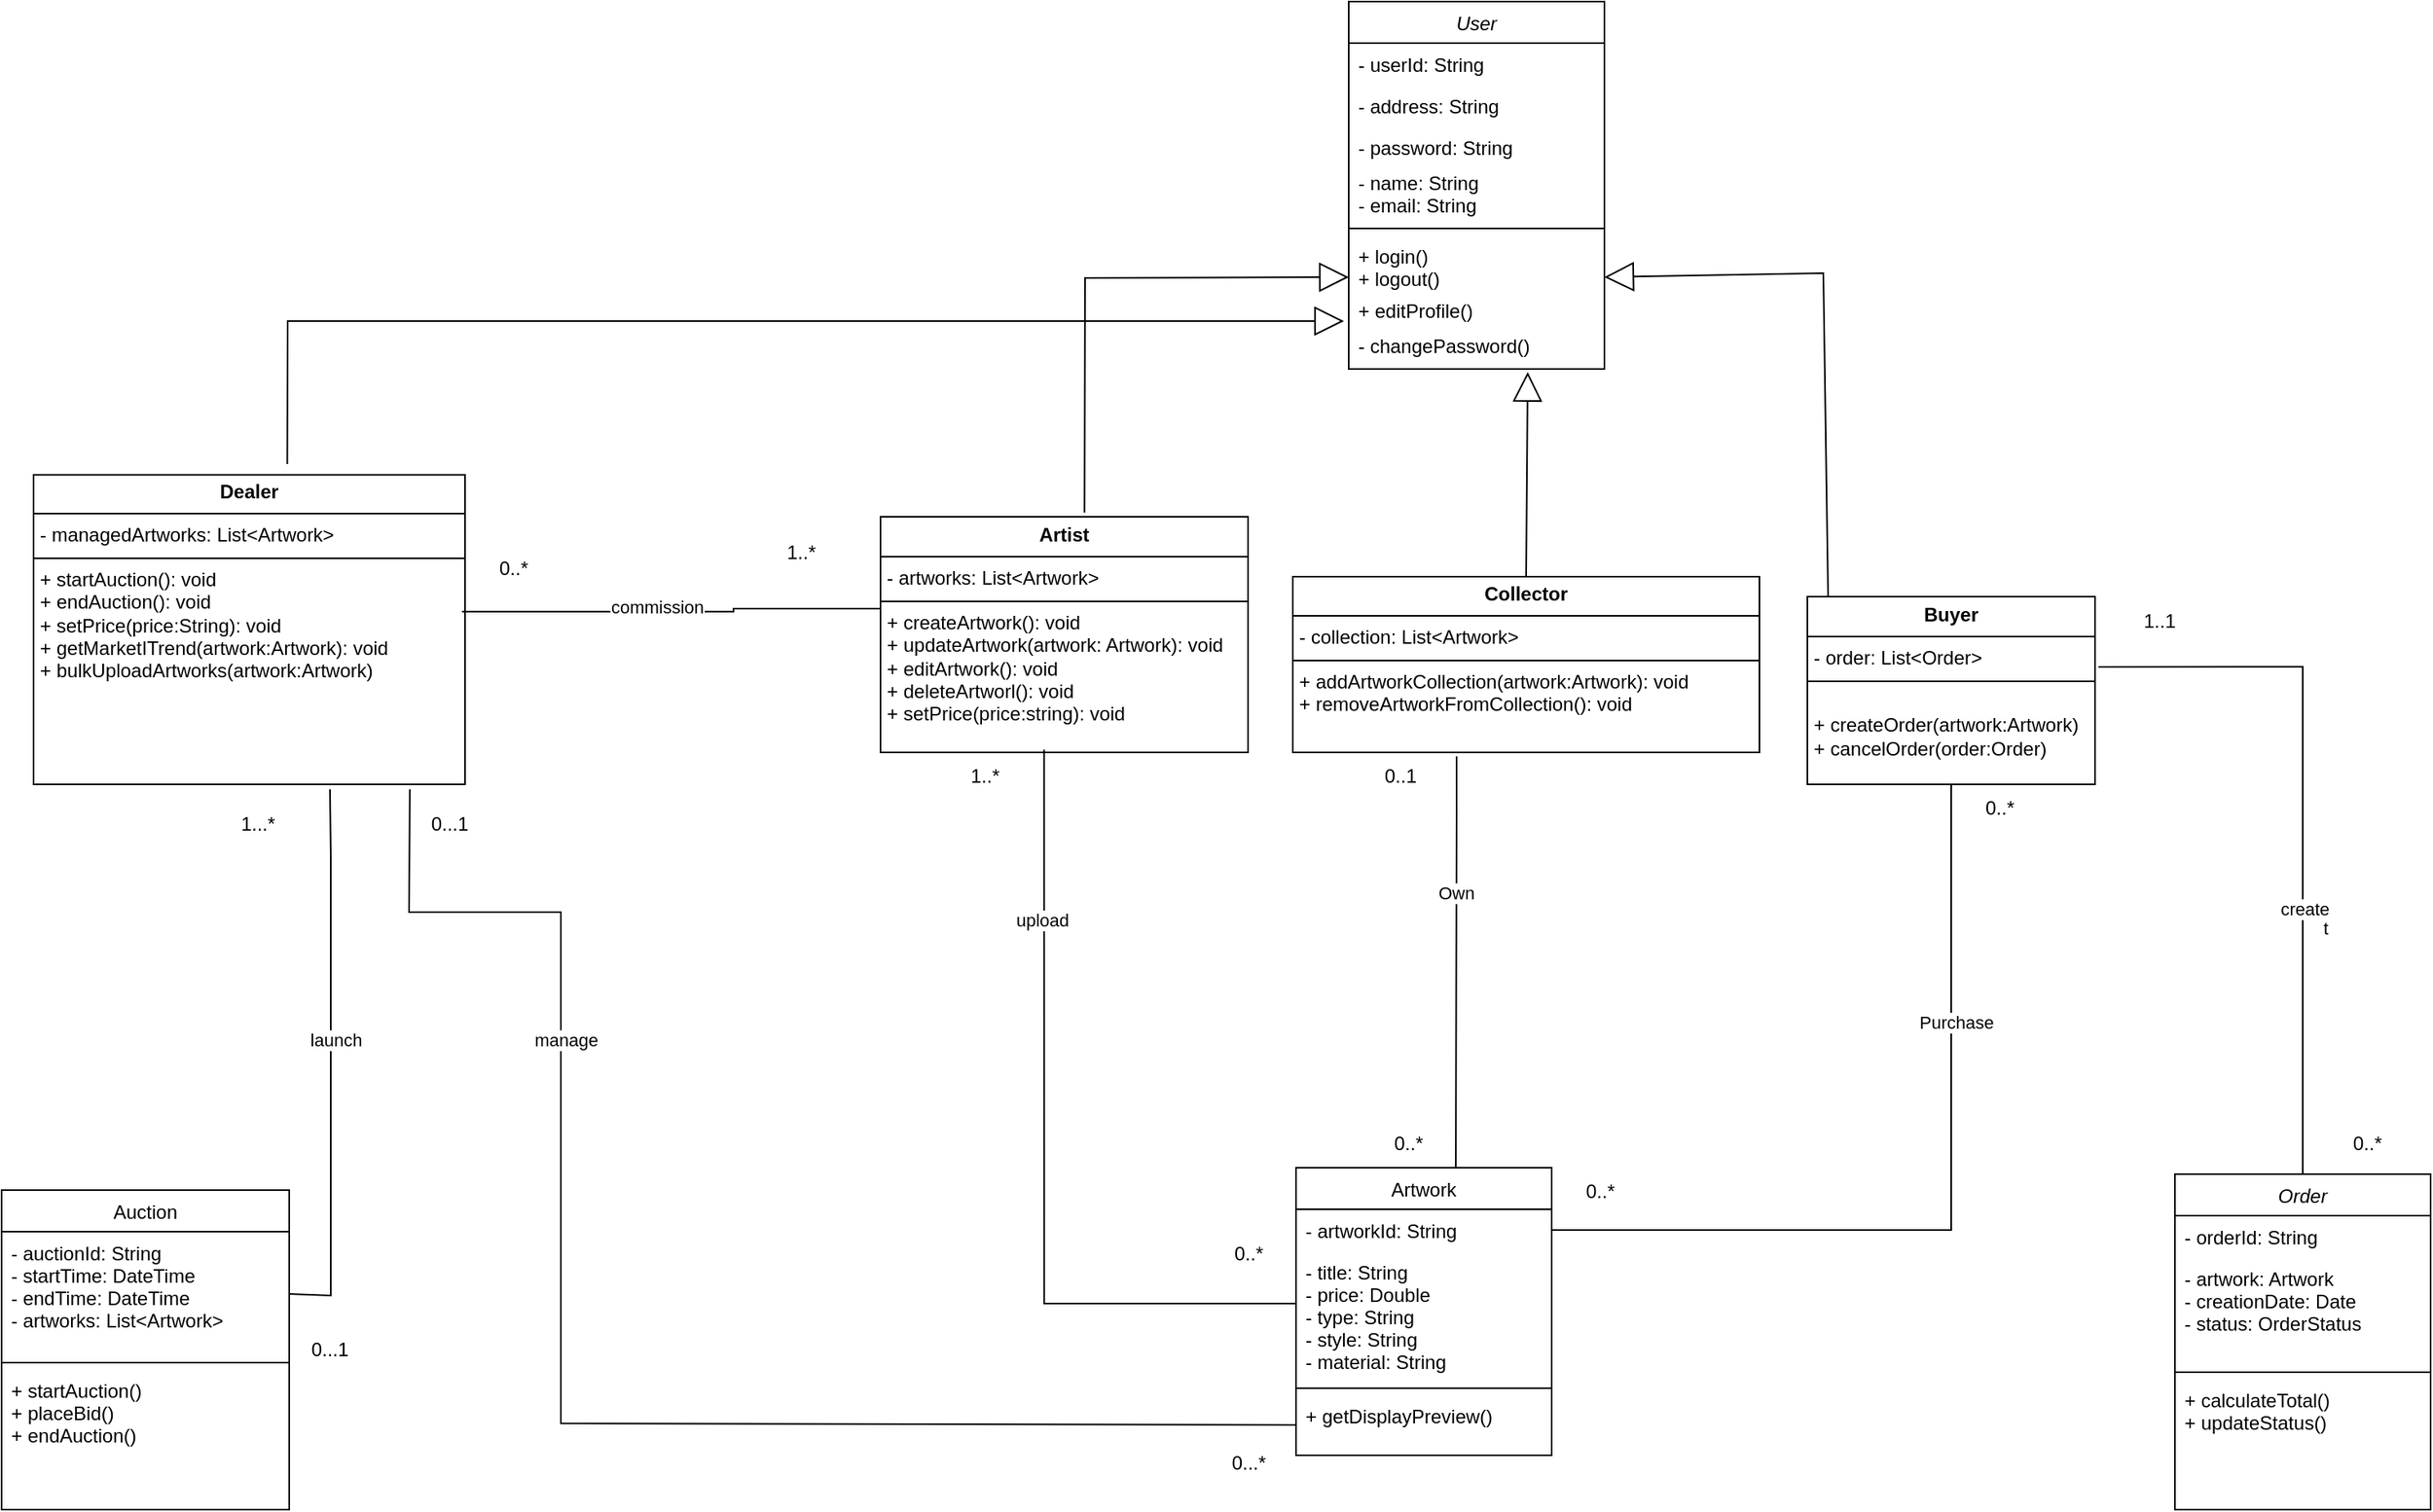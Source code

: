 <mxfile version="26.1.1">
  <diagram name="Page-1" id="_i2caKAqlhlhdCFNzGs2">
    <mxGraphModel dx="1967" dy="2251" grid="1" gridSize="10" guides="1" tooltips="1" connect="1" arrows="1" fold="1" page="1" pageScale="1" pageWidth="827" pageHeight="1169" math="0" shadow="0">
      <root>
        <mxCell id="0" />
        <mxCell id="1" parent="0" />
        <mxCell id="_7y4VYyPmJuWefhpFufa-1" value="User" style="swimlane;fontStyle=2;align=center;verticalAlign=top;childLayout=stackLayout;horizontal=1;startSize=26;horizontalStack=0;resizeParent=1;resizeLast=0;collapsible=1;marginBottom=0;rounded=0;shadow=0;strokeWidth=1;" vertex="1" parent="1">
          <mxGeometry x="333" y="-80" width="160" height="230" as="geometry" />
        </mxCell>
        <mxCell id="_7y4VYyPmJuWefhpFufa-2" value="- userId: String" style="text;align=left;verticalAlign=top;spacingLeft=4;spacingRight=4;overflow=hidden;rotatable=0;points=[[0,0.5],[1,0.5]];portConstraint=eastwest;" vertex="1" parent="_7y4VYyPmJuWefhpFufa-1">
          <mxGeometry y="26" width="160" height="26" as="geometry" />
        </mxCell>
        <mxCell id="_7y4VYyPmJuWefhpFufa-51" value="- address: String" style="text;align=left;verticalAlign=top;spacingLeft=4;spacingRight=4;overflow=hidden;rotatable=0;points=[[0,0.5],[1,0.5]];portConstraint=eastwest;" vertex="1" parent="_7y4VYyPmJuWefhpFufa-1">
          <mxGeometry y="52" width="160" height="26" as="geometry" />
        </mxCell>
        <mxCell id="_7y4VYyPmJuWefhpFufa-53" value="- password: String" style="text;align=left;verticalAlign=top;spacingLeft=4;spacingRight=4;overflow=hidden;rotatable=0;points=[[0,0.5],[1,0.5]];portConstraint=eastwest;" vertex="1" parent="_7y4VYyPmJuWefhpFufa-1">
          <mxGeometry y="78" width="160" height="22" as="geometry" />
        </mxCell>
        <mxCell id="_7y4VYyPmJuWefhpFufa-3" value="- name: String&#xa;- email: String&#xa;" style="text;align=left;verticalAlign=top;spacingLeft=4;spacingRight=4;overflow=hidden;rotatable=0;points=[[0,0.5],[1,0.5]];portConstraint=eastwest;" vertex="1" parent="_7y4VYyPmJuWefhpFufa-1">
          <mxGeometry y="100" width="160" height="38" as="geometry" />
        </mxCell>
        <mxCell id="_7y4VYyPmJuWefhpFufa-4" value="" style="line;html=1;strokeWidth=1;align=left;verticalAlign=middle;spacingTop=-1;spacingLeft=3;spacingRight=3;rotatable=0;labelPosition=right;points=[];portConstraint=eastwest;" vertex="1" parent="_7y4VYyPmJuWefhpFufa-1">
          <mxGeometry y="138" width="160" height="8" as="geometry" />
        </mxCell>
        <mxCell id="_7y4VYyPmJuWefhpFufa-5" value="+ login()&#xa;+ logout()" style="text;align=left;verticalAlign=top;spacingLeft=4;spacingRight=4;overflow=hidden;rotatable=0;points=[[0,0.5],[1,0.5]];portConstraint=eastwest;" vertex="1" parent="_7y4VYyPmJuWefhpFufa-1">
          <mxGeometry y="146" width="160" height="34" as="geometry" />
        </mxCell>
        <mxCell id="_7y4VYyPmJuWefhpFufa-52" value="+ editProfile()" style="text;align=left;verticalAlign=top;spacingLeft=4;spacingRight=4;overflow=hidden;rotatable=0;points=[[0,0.5],[1,0.5]];portConstraint=eastwest;" vertex="1" parent="_7y4VYyPmJuWefhpFufa-1">
          <mxGeometry y="180" width="160" height="22" as="geometry" />
        </mxCell>
        <mxCell id="_7y4VYyPmJuWefhpFufa-54" value="- changePassword()" style="text;align=left;verticalAlign=top;spacingLeft=4;spacingRight=4;overflow=hidden;rotatable=0;points=[[0,0.5],[1,0.5]];portConstraint=eastwest;" vertex="1" parent="_7y4VYyPmJuWefhpFufa-1">
          <mxGeometry y="202" width="160" height="22" as="geometry" />
        </mxCell>
        <mxCell id="_7y4VYyPmJuWefhpFufa-15" value="Artwork" style="swimlane;fontStyle=0;align=center;verticalAlign=top;childLayout=stackLayout;horizontal=1;startSize=26;horizontalStack=0;resizeParent=1;resizeLast=0;collapsible=1;marginBottom=0;rounded=0;shadow=0;strokeWidth=1;" vertex="1" parent="1">
          <mxGeometry x="300" y="650" width="160" height="180" as="geometry" />
        </mxCell>
        <mxCell id="_7y4VYyPmJuWefhpFufa-16" value="- artworkId: String" style="text;align=left;verticalAlign=top;spacingLeft=4;spacingRight=4;overflow=hidden;rotatable=0;points=[[0,0.5],[1,0.5]];portConstraint=eastwest;" vertex="1" parent="_7y4VYyPmJuWefhpFufa-15">
          <mxGeometry y="26" width="160" height="26" as="geometry" />
        </mxCell>
        <mxCell id="_7y4VYyPmJuWefhpFufa-17" value="- title: String&#xa;- price: Double&#xa;- type: String&#xa;- style: String&#xa;- material: String" style="text;align=left;verticalAlign=top;spacingLeft=4;spacingRight=4;overflow=hidden;rotatable=0;points=[[0,0.5],[1,0.5]];portConstraint=eastwest;" vertex="1" parent="_7y4VYyPmJuWefhpFufa-15">
          <mxGeometry y="52" width="160" height="82" as="geometry" />
        </mxCell>
        <mxCell id="_7y4VYyPmJuWefhpFufa-18" value="" style="line;html=1;strokeWidth=1;align=left;verticalAlign=middle;spacingTop=-1;spacingLeft=3;spacingRight=3;rotatable=0;labelPosition=right;points=[];portConstraint=eastwest;" vertex="1" parent="_7y4VYyPmJuWefhpFufa-15">
          <mxGeometry y="134" width="160" height="8" as="geometry" />
        </mxCell>
        <mxCell id="_7y4VYyPmJuWefhpFufa-19" value="+ getDisplayPreview()" style="text;align=left;verticalAlign=top;spacingLeft=4;spacingRight=4;overflow=hidden;rotatable=0;points=[[0,0.5],[1,0.5]];portConstraint=eastwest;" vertex="1" parent="_7y4VYyPmJuWefhpFufa-15">
          <mxGeometry y="142" width="160" height="38" as="geometry" />
        </mxCell>
        <mxCell id="_7y4VYyPmJuWefhpFufa-29" value="" style="endArrow=none;html=1;endSize=12;startArrow=none;startSize=14;startFill=0;edgeStyle=orthogonalEdgeStyle;align=center;verticalAlign=bottom;endFill=0;rounded=0;exitX=0.351;exitY=1.023;exitDx=0;exitDy=0;exitPerimeter=0;" edge="1" parent="1" source="_7y4VYyPmJuWefhpFufa-61" target="_7y4VYyPmJuWefhpFufa-15">
          <mxGeometry relative="1" as="geometry">
            <mxPoint x="380" y="410" as="sourcePoint" />
            <mxPoint x="380" y="600" as="targetPoint" />
            <Array as="points">
              <mxPoint x="400" y="430" />
              <mxPoint x="400" y="430" />
            </Array>
          </mxGeometry>
        </mxCell>
        <mxCell id="_7y4VYyPmJuWefhpFufa-74" value="Own" style="edgeLabel;html=1;align=center;verticalAlign=middle;resizable=0;points=[];" vertex="1" connectable="0" parent="_7y4VYyPmJuWefhpFufa-29">
          <mxGeometry x="-0.328" relative="1" as="geometry">
            <mxPoint y="-1" as="offset" />
          </mxGeometry>
        </mxCell>
        <mxCell id="_7y4VYyPmJuWefhpFufa-31" value="0..1" style="text;html=1;align=center;verticalAlign=middle;resizable=0;points [];autosize=1;strokeColor=none;fillColor=none;" vertex="1" parent="1">
          <mxGeometry x="345" y="390" width="40" height="30" as="geometry" />
        </mxCell>
        <mxCell id="_7y4VYyPmJuWefhpFufa-32" value="0..*" style="text;html=1;align=center;verticalAlign=middle;resizable=0;points=[];autosize=1;strokeColor=none;fillColor=none;" vertex="1" parent="1">
          <mxGeometry x="350" y="620" width="40" height="30" as="geometry" />
        </mxCell>
        <mxCell id="_7y4VYyPmJuWefhpFufa-34" value="Order" style="swimlane;fontStyle=2;align=center;verticalAlign=top;childLayout=stackLayout;horizontal=1;startSize=26;horizontalStack=0;resizeParent=1;resizeLast=0;collapsible=1;marginBottom=0;rounded=0;shadow=0;strokeWidth=1;" vertex="1" parent="1">
          <mxGeometry x="850" y="654" width="160" height="210" as="geometry" />
        </mxCell>
        <mxCell id="_7y4VYyPmJuWefhpFufa-35" value="- orderId: String" style="text;align=left;verticalAlign=top;spacingLeft=4;spacingRight=4;overflow=hidden;rotatable=0;points=[[0,0.5],[1,0.5]];portConstraint=eastwest;" vertex="1" parent="_7y4VYyPmJuWefhpFufa-34">
          <mxGeometry y="26" width="160" height="26" as="geometry" />
        </mxCell>
        <mxCell id="_7y4VYyPmJuWefhpFufa-36" value="- artwork: Artwork&#xa;- creationDate: Date&#xa;- status: OrderStatus" style="text;align=left;verticalAlign=top;spacingLeft=4;spacingRight=4;overflow=hidden;rotatable=0;points=[[0,0.5],[1,0.5]];portConstraint=eastwest;" vertex="1" parent="_7y4VYyPmJuWefhpFufa-34">
          <mxGeometry y="52" width="160" height="68" as="geometry" />
        </mxCell>
        <mxCell id="_7y4VYyPmJuWefhpFufa-37" value="" style="line;html=1;strokeWidth=1;align=left;verticalAlign=middle;spacingTop=-1;spacingLeft=3;spacingRight=3;rotatable=0;labelPosition=right;points=[];portConstraint=eastwest;" vertex="1" parent="_7y4VYyPmJuWefhpFufa-34">
          <mxGeometry y="120" width="160" height="8" as="geometry" />
        </mxCell>
        <mxCell id="_7y4VYyPmJuWefhpFufa-38" value="+ calculateTotal()&#xa;+ updateStatus()" style="text;align=left;verticalAlign=top;spacingLeft=4;spacingRight=4;overflow=hidden;rotatable=0;points=[[0,0.5],[1,0.5]];portConstraint=eastwest;" vertex="1" parent="_7y4VYyPmJuWefhpFufa-34">
          <mxGeometry y="128" width="160" height="52" as="geometry" />
        </mxCell>
        <mxCell id="_7y4VYyPmJuWefhpFufa-55" value="" style="endArrow=block;endSize=16;endFill=0;html=1;rounded=0;exitX=0.5;exitY=0;exitDx=0;exitDy=0;entryX=0.7;entryY=1.358;entryDx=0;entryDy=0;entryPerimeter=0;" edge="1" parent="1" source="_7y4VYyPmJuWefhpFufa-61" target="_7y4VYyPmJuWefhpFufa-54">
          <mxGeometry width="160" relative="1" as="geometry">
            <mxPoint x="413" y="280" as="sourcePoint" />
            <mxPoint x="460" y="210" as="targetPoint" />
          </mxGeometry>
        </mxCell>
        <mxCell id="_7y4VYyPmJuWefhpFufa-56" value="" style="endArrow=block;endSize=16;endFill=0;html=1;rounded=0;exitX=0.555;exitY=-0.018;exitDx=0;exitDy=0;entryX=0;entryY=0.75;entryDx=0;entryDy=0;exitPerimeter=0;" edge="1" parent="1" source="_7y4VYyPmJuWefhpFufa-60" target="_7y4VYyPmJuWefhpFufa-1">
          <mxGeometry width="160" relative="1" as="geometry">
            <mxPoint x="130" y="280" as="sourcePoint" />
            <mxPoint x="423" y="160" as="targetPoint" />
            <Array as="points">
              <mxPoint x="168" y="93" />
            </Array>
          </mxGeometry>
        </mxCell>
        <mxCell id="_7y4VYyPmJuWefhpFufa-57" value="" style="endArrow=block;endSize=16;endFill=0;html=1;rounded=0;exitX=0.073;exitY=0.09;exitDx=0;exitDy=0;entryX=1;entryY=0.75;entryDx=0;entryDy=0;exitPerimeter=0;" edge="1" parent="1" source="_7y4VYyPmJuWefhpFufa-62" target="_7y4VYyPmJuWefhpFufa-1">
          <mxGeometry width="160" relative="1" as="geometry">
            <mxPoint x="630" y="290" as="sourcePoint" />
            <mxPoint x="423" y="160" as="targetPoint" />
            <Array as="points">
              <mxPoint x="630" y="90" />
            </Array>
          </mxGeometry>
        </mxCell>
        <mxCell id="_7y4VYyPmJuWefhpFufa-58" value="" style="endArrow=block;endSize=16;endFill=0;html=1;rounded=0;exitX=0.588;exitY=-0.035;exitDx=0;exitDy=0;exitPerimeter=0;" edge="1" parent="1" source="_7y4VYyPmJuWefhpFufa-83">
          <mxGeometry width="160" relative="1" as="geometry">
            <mxPoint x="830" y="290" as="sourcePoint" />
            <mxPoint x="330" y="120" as="targetPoint" />
            <Array as="points">
              <mxPoint x="-331" y="120" />
            </Array>
          </mxGeometry>
        </mxCell>
        <mxCell id="_7y4VYyPmJuWefhpFufa-60" value="&lt;p style=&quot;margin:0px;margin-top:4px;text-align:center;&quot;&gt;&lt;b&gt;Artist&lt;/b&gt;&lt;/p&gt;&lt;hr size=&quot;1&quot; style=&quot;border-style:solid;&quot;&gt;&lt;p style=&quot;margin:0px;margin-left:4px;&quot;&gt;&lt;span style=&quot;color: rgba(0, 0, 0, 0); font-family: monospace; font-size: 0px; text-wrap-mode: nowrap; background-color: transparent;&quot;&gt;%3CmxGraphModel%3E%3Croot%3E%3CmxCell%20id%3D%220%22%2F%3E%3CmxCell%20id%3D%221%22%20parent%3D%220%22%2F%3E%3CmxCell%20id%3D%222%22%20value%3D%22%22%20style%3D%22endArrow%3Dblock%3BendSize%3D16%3BendFill%3D0%3Bhtml%3D1%3Brounded%3D0%3BexitX%3D0.5%3BexitY%3D0%3BexitDx%3D0%3BexitDy%3D0%3BentryX%3D0.5%3BentryY%3D1%3BentryDx%3D0%3BentryDy%3D0%3B%22%20edge%3D%221%22%20parent%3D%221%22%3E%3CmxGeometry%20width%3D%22160%22%20relative%3D%221%22%20as%3D%22geometry%22%3E%3CmxPoint%20x%3D%22413%22%20y%3D%22280%22%20as%3D%22sourcePoint%22%2F%3E%3CmxPoint%20x%3D%22413%22%20y%3D%22150%22%20as%3D%22targetPoint%22%2F%3E%3C%2FmxGeometry%3E%3C%2FmxCell%3E%3C%2Froot%3E%3C%2FmxGraphModel%3E&lt;/span&gt;&lt;span style=&quot;background-color: transparent; color: light-dark(rgb(0, 0, 0), rgb(255, 255, 255));&quot;&gt;- artworks: List&amp;lt;Artwork&amp;gt;&lt;/span&gt;&lt;/p&gt;&lt;hr size=&quot;1&quot; style=&quot;border-style:solid;&quot;&gt;&lt;p style=&quot;margin:0px;margin-left:4px;&quot;&gt;+ createArtwork(): void&lt;/p&gt;&lt;p style=&quot;margin:0px;margin-left:4px;&quot;&gt;+ updateArtwork(artwork: Artwork): void&lt;/p&gt;&lt;p style=&quot;margin:0px;margin-left:4px;&quot;&gt;+ editArtwork(): void&lt;/p&gt;&lt;p style=&quot;margin:0px;margin-left:4px;&quot;&gt;+ deleteArtworl(): void&lt;br&gt;+ setPrice(price:string): void&lt;br&gt;&lt;/p&gt;&lt;p style=&quot;margin:0px;margin-left:4px;&quot;&gt;&lt;br&gt;&lt;/p&gt;" style="verticalAlign=top;align=left;overflow=fill;html=1;whiteSpace=wrap;" vertex="1" parent="1">
          <mxGeometry x="40" y="242.5" width="230" height="147.5" as="geometry" />
        </mxCell>
        <mxCell id="_7y4VYyPmJuWefhpFufa-61" value="&lt;p style=&quot;margin:0px;margin-top:4px;text-align:center;&quot;&gt;&lt;b&gt;Collector&lt;/b&gt;&lt;/p&gt;&lt;hr size=&quot;1&quot; style=&quot;border-style:solid;&quot;&gt;&lt;p style=&quot;margin: 0px 0px 0px 4px;&quot;&gt;&lt;span style=&quot;background-color: transparent; color: light-dark(rgb(0, 0, 0), rgb(255, 255, 255));&quot;&gt;- collection: List&amp;lt;Artwork&amp;gt;&lt;/span&gt;&lt;/p&gt;&lt;hr size=&quot;1&quot; style=&quot;border-style:solid;&quot;&gt;&lt;p style=&quot;margin:0px;margin-left:4px;&quot;&gt;+ addArtworkCollection(artwork:Artwork): void&lt;/p&gt;&lt;p style=&quot;margin:0px;margin-left:4px;&quot;&gt;+ removeArtworkFromCollection(): void&lt;/p&gt;&lt;p style=&quot;margin:0px;margin-left:4px;&quot;&gt;&lt;br&gt;&lt;/p&gt;" style="verticalAlign=top;align=left;overflow=fill;html=1;whiteSpace=wrap;" vertex="1" parent="1">
          <mxGeometry x="298" y="280" width="292" height="110" as="geometry" />
        </mxCell>
        <mxCell id="_7y4VYyPmJuWefhpFufa-62" value="&lt;p style=&quot;margin:0px;margin-top:4px;text-align:center;&quot;&gt;&lt;b&gt;Buyer&lt;/b&gt;&lt;/p&gt;&lt;hr size=&quot;1&quot; style=&quot;border-style:solid;&quot;&gt;&lt;p style=&quot;margin: 0px 0px 0px 4px;&quot;&gt;- order: List&amp;lt;Order&amp;gt;&lt;/p&gt;&lt;hr size=&quot;1&quot; style=&quot;border-style:solid;&quot;&gt;&lt;p style=&quot;margin:0px;margin-left:4px;&quot;&gt;&lt;br style=&quot;padding: 0px; margin: 0px; text-wrap-mode: nowrap;&quot;&gt;&lt;span style=&quot;text-wrap-mode: nowrap;&quot;&gt;+ createOrder(artwork:Artwork)&lt;/span&gt;&lt;br style=&quot;padding: 0px; margin: 0px; text-wrap-mode: nowrap;&quot;&gt;&lt;span style=&quot;text-wrap-mode: nowrap;&quot;&gt;+ cancelOrder(order:Order)&lt;/span&gt;&lt;/p&gt;&lt;p style=&quot;margin:0px;margin-left:4px;&quot;&gt;&lt;br&gt;&lt;/p&gt;&lt;p style=&quot;margin:0px;margin-left:4px;&quot;&gt;&lt;br&gt;&lt;/p&gt;" style="verticalAlign=top;align=left;overflow=fill;html=1;whiteSpace=wrap;" vertex="1" parent="1">
          <mxGeometry x="620" y="292.5" width="180" height="117.5" as="geometry" />
        </mxCell>
        <mxCell id="_7y4VYyPmJuWefhpFufa-67" value="" style="endArrow=none;html=1;endSize=12;startArrow=none;startSize=14;startFill=0;edgeStyle=orthogonalEdgeStyle;align=center;verticalAlign=bottom;endFill=0;rounded=0;exitX=0.445;exitY=0.988;exitDx=0;exitDy=0;exitPerimeter=0;entryX=0;entryY=0.402;entryDx=0;entryDy=0;entryPerimeter=0;" edge="1" parent="1" source="_7y4VYyPmJuWefhpFufa-60" target="_7y4VYyPmJuWefhpFufa-17">
          <mxGeometry relative="1" as="geometry">
            <mxPoint x="110" y="480" as="sourcePoint" />
            <mxPoint x="111" y="737" as="targetPoint" />
            <Array as="points" />
          </mxGeometry>
        </mxCell>
        <mxCell id="_7y4VYyPmJuWefhpFufa-68" value="upload" style="edgeLabel;html=1;align=center;verticalAlign=middle;resizable=0;points=[];" vertex="1" connectable="0" parent="_7y4VYyPmJuWefhpFufa-67">
          <mxGeometry x="-0.58" y="-2" relative="1" as="geometry">
            <mxPoint y="1" as="offset" />
          </mxGeometry>
        </mxCell>
        <mxCell id="_7y4VYyPmJuWefhpFufa-70" value="1..*" style="text;html=1;align=center;verticalAlign=middle;resizable=0;points [];autosize=1;strokeColor=none;fillColor=none;" vertex="1" parent="1">
          <mxGeometry x="85" y="390" width="40" height="30" as="geometry" />
        </mxCell>
        <mxCell id="_7y4VYyPmJuWefhpFufa-73" value="0..*" style="text;html=1;align=center;verticalAlign=middle;resizable=0;points=[];autosize=1;strokeColor=none;fillColor=none;" vertex="1" parent="1">
          <mxGeometry x="250" y="689" width="40" height="30" as="geometry" />
        </mxCell>
        <mxCell id="_7y4VYyPmJuWefhpFufa-75" value="" style="endArrow=none;html=1;edgeStyle=orthogonalEdgeStyle;rounded=0;exitX=0.5;exitY=1;exitDx=0;exitDy=0;entryX=1;entryY=0.5;entryDx=0;entryDy=0;" edge="1" parent="1" source="_7y4VYyPmJuWefhpFufa-62" target="_7y4VYyPmJuWefhpFufa-16">
          <mxGeometry relative="1" as="geometry">
            <mxPoint x="550" y="560" as="sourcePoint" />
            <mxPoint x="710" y="560" as="targetPoint" />
          </mxGeometry>
        </mxCell>
        <mxCell id="_7y4VYyPmJuWefhpFufa-78" value="Purchase" style="edgeLabel;html=1;align=center;verticalAlign=middle;resizable=0;points=[];" vertex="1" connectable="0" parent="_7y4VYyPmJuWefhpFufa-75">
          <mxGeometry x="-0.442" y="3" relative="1" as="geometry">
            <mxPoint y="1" as="offset" />
          </mxGeometry>
        </mxCell>
        <mxCell id="_7y4VYyPmJuWefhpFufa-83" value="&lt;p style=&quot;margin:0px;margin-top:4px;text-align:center;&quot;&gt;&lt;b&gt;Dealer&lt;/b&gt;&lt;/p&gt;&lt;hr size=&quot;1&quot; style=&quot;border-style:solid;&quot;&gt;&lt;p style=&quot;margin: 0px 0px 0px 4px;&quot;&gt;&lt;span style=&quot;background-color: transparent; color: light-dark(rgb(0, 0, 0), rgb(255, 255, 255));&quot;&gt;- managedArtworks: List&amp;lt;Artwork&amp;gt;&lt;/span&gt;&lt;/p&gt;&lt;hr size=&quot;1&quot; style=&quot;border-style:solid;&quot;&gt;&lt;p style=&quot;margin:0px;margin-left:4px;&quot;&gt;+ startAuction(): void&lt;/p&gt;&lt;p style=&quot;margin:0px;margin-left:4px;&quot;&gt;+ endAuction(): void&lt;br&gt;+ setPrice(price:String): void&lt;br&gt;&lt;/p&gt;&lt;p style=&quot;margin:0px;margin-left:4px;&quot;&gt;+ getMarketITrend(artwork:Artwork): void&lt;br&gt;&lt;/p&gt;&lt;p style=&quot;margin:0px;margin-left:4px;&quot;&gt;+&amp;nbsp;&lt;span style=&quot;white-space-collapse: preserve; background-color: transparent; color: light-dark(rgb(0, 0, 0), rgb(255, 255, 255));&quot;&gt;bulkUploadArtworks(artwork:Artwork)&lt;/span&gt;&lt;/p&gt;" style="verticalAlign=top;align=left;overflow=fill;html=1;whiteSpace=wrap;" vertex="1" parent="1">
          <mxGeometry x="-490" y="216.25" width="270" height="193.75" as="geometry" />
        </mxCell>
        <mxCell id="_7y4VYyPmJuWefhpFufa-101" value="0..*" style="text;html=1;align=center;verticalAlign=middle;resizable=0;points [];autosize=1;strokeColor=none;fillColor=none;" vertex="1" parent="1">
          <mxGeometry x="720" y="410" width="40" height="30" as="geometry" />
        </mxCell>
        <mxCell id="_7y4VYyPmJuWefhpFufa-104" value="0..*" style="text;html=1;align=center;verticalAlign=middle;resizable=0;points=[];autosize=1;strokeColor=none;fillColor=none;" vertex="1" parent="1">
          <mxGeometry x="470" y="650" width="40" height="30" as="geometry" />
        </mxCell>
        <mxCell id="_7y4VYyPmJuWefhpFufa-110" value="" style="endArrow=none;html=1;endSize=12;startArrow=none;startSize=14;startFill=0;edgeStyle=orthogonalEdgeStyle;align=center;verticalAlign=bottom;endFill=0;rounded=0;exitX=0;exitY=0.5;exitDx=0;exitDy=0;entryX=0.993;entryY=0.442;entryDx=0;entryDy=0;entryPerimeter=0;" edge="1" parent="1" source="_7y4VYyPmJuWefhpFufa-60" target="_7y4VYyPmJuWefhpFufa-83">
          <mxGeometry relative="1" as="geometry">
            <mxPoint x="152" y="398" as="sourcePoint" />
            <mxPoint x="310" y="745" as="targetPoint" />
            <Array as="points">
              <mxPoint x="40" y="300" />
              <mxPoint x="-52" y="300" />
            </Array>
          </mxGeometry>
        </mxCell>
        <mxCell id="_7y4VYyPmJuWefhpFufa-111" value="&lt;span style=&quot;color: rgba(0, 0, 0, 0); font-family: monospace; font-size: 0px; text-align: start; background-color: rgb(251, 251, 251);&quot;&gt;%3CmxGraphModel%3E%3Croot%3E%3CmxCell%20id%3D%220%22%2F%3E%3CmxCell%20id%3D%221%22%20parent%3D%220%22%2F%3E%3CmxCell%20id%3D%222%22%20value%3D%22%22%20style%3D%22endArrow%3Dnone%3Bhtml%3D1%3BendSize%3D12%3BstartArrow%3Dnone%3BstartSize%3D14%3BstartFill%3D0%3BedgeStyle%3DorthogonalEdgeStyle%3Balign%3Dcenter%3BverticalAlign%3Dbottom%3BendFill%3D0%3Brounded%3D0%3BexitX%3D0.445%3BexitY%3D0.988%3BexitDx%3D0%3BexitDy%3D0%3BexitPerimeter%3D0%3BentryX%3D0%3BentryY%3D0.402%3BentryDx%3D0%3BentryDy%3D0%3BentryPerimeter%3D0%3B%22%20edge%3D%221%22%20parent%3D%221%22%3E%3CmxGeometry%20relative%3D%221%22%20as%3D%22geometry%22%3E%3CmxPoint%20x%3D%22142%22%20y%3D%22388%22%20as%3D%22sourcePoint%22%2F%3E%3CmxPoint%20x%3D%22300%22%20y%3D%22735%22%20as%3D%22targetPoint%22%2F%3E%3CArray%20as%3D%22points%22%2F%3E%3C%2FmxGeometry%3E%3C%2FmxCell%3E%3CmxCell%20id%3D%223%22%20value%3D%22upload%22%20style%3D%22edgeLabel%3Bhtml%3D1%3Balign%3Dcenter%3BverticalAlign%3Dmiddle%3Bresizable%3D0%3Bpoints%3D%5B%5D%3B%22%20vertex%3D%221%22%20connectable%3D%220%22%20parent%3D%222%22%3E%3CmxGeometry%20x%3D%22-0.58%22%20y%3D%22-2%22%20relative%3D%221%22%20as%3D%22geometry%22%3E%3CmxPoint%20y%3D%221%22%20as%3D%22offset%22%2F%3E%3C%2FmxGeometry%3E%3C%2FmxCell%3E%3C%2Froot%3E%3C%2FmxGraphModel%3E&lt;/span&gt;&lt;span style=&quot;white-space: pre-wrap; background-color: light-dark(#ffffff, var(--ge-dark-color, #121212)); color: light-dark(rgb(0, 0, 0), rgb(255, 255, 255));&quot;&gt;commission&lt;/span&gt;" style="edgeLabel;html=1;align=center;verticalAlign=middle;resizable=0;points=[];" vertex="1" connectable="0" parent="_7y4VYyPmJuWefhpFufa-110">
          <mxGeometry x="-0.58" y="-2" relative="1" as="geometry">
            <mxPoint x="-98" y="1" as="offset" />
          </mxGeometry>
        </mxCell>
        <mxCell id="_7y4VYyPmJuWefhpFufa-112" value="0..*" style="text;html=1;align=center;verticalAlign=middle;resizable=0;points [];autosize=1;strokeColor=none;fillColor=none;" vertex="1" parent="1">
          <mxGeometry x="-210" y="260" width="40" height="30" as="geometry" />
        </mxCell>
        <mxCell id="_7y4VYyPmJuWefhpFufa-116" value="1..*" style="text;html=1;align=center;verticalAlign=middle;resizable=0;points [];autosize=1;strokeColor=none;fillColor=none;" vertex="1" parent="1">
          <mxGeometry x="-30" y="250" width="40" height="30" as="geometry" />
        </mxCell>
        <mxCell id="_7y4VYyPmJuWefhpFufa-131" value="Auction" style="swimlane;fontStyle=0;align=center;verticalAlign=top;childLayout=stackLayout;horizontal=1;startSize=26;horizontalStack=0;resizeParent=1;resizeLast=0;collapsible=1;marginBottom=0;rounded=0;shadow=0;strokeWidth=1;" vertex="1" parent="1">
          <mxGeometry x="-510" y="664" width="180" height="200" as="geometry" />
        </mxCell>
        <mxCell id="_7y4VYyPmJuWefhpFufa-132" value="- auctionId: String&#xa;- startTime: DateTime&#xa;- endTime: DateTime&#xa;- artworks: List&lt;Artwork&gt;" style="text;align=left;verticalAlign=top;spacingLeft=4;spacingRight=4;overflow=hidden;rotatable=0;points=[[0,0.5],[1,0.5]];portConstraint=eastwest;" vertex="1" parent="_7y4VYyPmJuWefhpFufa-131">
          <mxGeometry y="26" width="180" height="78" as="geometry" />
        </mxCell>
        <mxCell id="_7y4VYyPmJuWefhpFufa-133" value="" style="line;html=1;strokeWidth=1;align=left;verticalAlign=middle;spacingTop=-1;spacingLeft=3;spacingRight=3;rotatable=0;labelPosition=right;points=[];portConstraint=eastwest;" vertex="1" parent="_7y4VYyPmJuWefhpFufa-131">
          <mxGeometry y="104" width="180" height="8" as="geometry" />
        </mxCell>
        <mxCell id="_7y4VYyPmJuWefhpFufa-134" value="+ startAuction()&#xa;+ placeBid()&#xa;+ endAuction()" style="text;align=left;verticalAlign=top;spacingLeft=4;spacingRight=4;overflow=hidden;rotatable=0;points=[[0,0.5],[1,0.5]];portConstraint=eastwest;" vertex="1" parent="_7y4VYyPmJuWefhpFufa-131">
          <mxGeometry y="112" width="180" height="58" as="geometry" />
        </mxCell>
        <mxCell id="_7y4VYyPmJuWefhpFufa-135" value="" style="endArrow=none;html=1;rounded=0;exitX=1;exitY=0.5;exitDx=0;exitDy=0;entryX=0.687;entryY=1.016;entryDx=0;entryDy=0;entryPerimeter=0;" edge="1" parent="1" source="_7y4VYyPmJuWefhpFufa-132" target="_7y4VYyPmJuWefhpFufa-83">
          <mxGeometry width="50" height="50" relative="1" as="geometry">
            <mxPoint x="-304" y="773" as="sourcePoint" />
            <mxPoint x="-380" y="456" as="targetPoint" />
            <Array as="points">
              <mxPoint x="-304" y="730" />
              <mxPoint x="-304" y="456" />
            </Array>
          </mxGeometry>
        </mxCell>
        <mxCell id="_7y4VYyPmJuWefhpFufa-136" value="launch" style="edgeLabel;html=1;align=center;verticalAlign=middle;resizable=0;points=[];" vertex="1" connectable="0" parent="_7y4VYyPmJuWefhpFufa-135">
          <mxGeometry x="0.088" y="-3" relative="1" as="geometry">
            <mxPoint as="offset" />
          </mxGeometry>
        </mxCell>
        <mxCell id="_7y4VYyPmJuWefhpFufa-137" value="0...1" style="text;html=1;align=center;verticalAlign=middle;resizable=0;points [];autosize=1;strokeColor=none;fillColor=none;" vertex="1" parent="1">
          <mxGeometry x="-330" y="749" width="50" height="30" as="geometry" />
        </mxCell>
        <mxCell id="_7y4VYyPmJuWefhpFufa-138" value="1...*" style="text;html=1;align=center;verticalAlign=middle;resizable=0;points [];autosize=1;strokeColor=none;fillColor=none;" vertex="1" parent="1">
          <mxGeometry x="-370" y="420" width="40" height="30" as="geometry" />
        </mxCell>
        <mxCell id="_7y4VYyPmJuWefhpFufa-140" value="" style="endArrow=none;html=1;rounded=0;exitX=0;exitY=0.5;exitDx=0;exitDy=0;entryX=0.872;entryY=1.016;entryDx=0;entryDy=0;entryPerimeter=0;" edge="1" parent="1" source="_7y4VYyPmJuWefhpFufa-19" target="_7y4VYyPmJuWefhpFufa-83">
          <mxGeometry width="50" height="50" relative="1" as="geometry">
            <mxPoint x="-180" y="742" as="sourcePoint" />
            <mxPoint x="-155" y="426" as="targetPoint" />
            <Array as="points">
              <mxPoint x="-160" y="810" />
              <mxPoint x="-160" y="490" />
              <mxPoint x="-255" y="490" />
            </Array>
          </mxGeometry>
        </mxCell>
        <mxCell id="_7y4VYyPmJuWefhpFufa-141" value="manage" style="edgeLabel;html=1;align=center;verticalAlign=middle;resizable=0;points=[];" vertex="1" connectable="0" parent="_7y4VYyPmJuWefhpFufa-140">
          <mxGeometry x="0.088" y="-3" relative="1" as="geometry">
            <mxPoint y="-182" as="offset" />
          </mxGeometry>
        </mxCell>
        <mxCell id="_7y4VYyPmJuWefhpFufa-142" value="0...1" style="text;html=1;align=center;verticalAlign=middle;resizable=0;points [];autosize=1;strokeColor=none;fillColor=none;" vertex="1" parent="1">
          <mxGeometry x="-255" y="420" width="50" height="30" as="geometry" />
        </mxCell>
        <mxCell id="_7y4VYyPmJuWefhpFufa-144" value="0...*" style="text;html=1;align=center;verticalAlign=middle;resizable=0;points [];autosize=1;strokeColor=none;fillColor=none;" vertex="1" parent="1">
          <mxGeometry x="250" y="820" width="40" height="30" as="geometry" />
        </mxCell>
        <mxCell id="_7y4VYyPmJuWefhpFufa-145" value="" style="endArrow=none;html=1;edgeStyle=orthogonalEdgeStyle;rounded=0;exitX=1.012;exitY=0.374;exitDx=0;exitDy=0;entryX=0.5;entryY=0;entryDx=0;entryDy=0;exitPerimeter=0;" edge="1" parent="1" source="_7y4VYyPmJuWefhpFufa-62" target="_7y4VYyPmJuWefhpFufa-34">
          <mxGeometry relative="1" as="geometry">
            <mxPoint x="720" y="420" as="sourcePoint" />
            <mxPoint x="470" y="699" as="targetPoint" />
          </mxGeometry>
        </mxCell>
        <mxCell id="_7y4VYyPmJuWefhpFufa-147" value="t" style="edgeLabel;html=1;align=center;verticalAlign=middle;resizable=0;points=[];" vertex="1" connectable="0" parent="_7y4VYyPmJuWefhpFufa-145">
          <mxGeometry x="0.308" y="14" relative="1" as="geometry">
            <mxPoint as="offset" />
          </mxGeometry>
        </mxCell>
        <mxCell id="_7y4VYyPmJuWefhpFufa-148" value="create" style="edgeLabel;html=1;align=center;verticalAlign=middle;resizable=0;points=[];" vertex="1" connectable="0" parent="_7y4VYyPmJuWefhpFufa-145">
          <mxGeometry x="0.256" y="1" relative="1" as="geometry">
            <mxPoint as="offset" />
          </mxGeometry>
        </mxCell>
        <mxCell id="_7y4VYyPmJuWefhpFufa-149" value="1..1" style="text;html=1;align=center;verticalAlign=middle;resizable=0;points [];autosize=1;strokeColor=none;fillColor=none;" vertex="1" parent="1">
          <mxGeometry x="820" y="292.5" width="40" height="30" as="geometry" />
        </mxCell>
        <mxCell id="_7y4VYyPmJuWefhpFufa-150" value="0..*" style="text;html=1;align=center;verticalAlign=middle;resizable=0;points [];autosize=1;strokeColor=none;fillColor=none;" vertex="1" parent="1">
          <mxGeometry x="950" y="620" width="40" height="30" as="geometry" />
        </mxCell>
      </root>
    </mxGraphModel>
  </diagram>
</mxfile>
